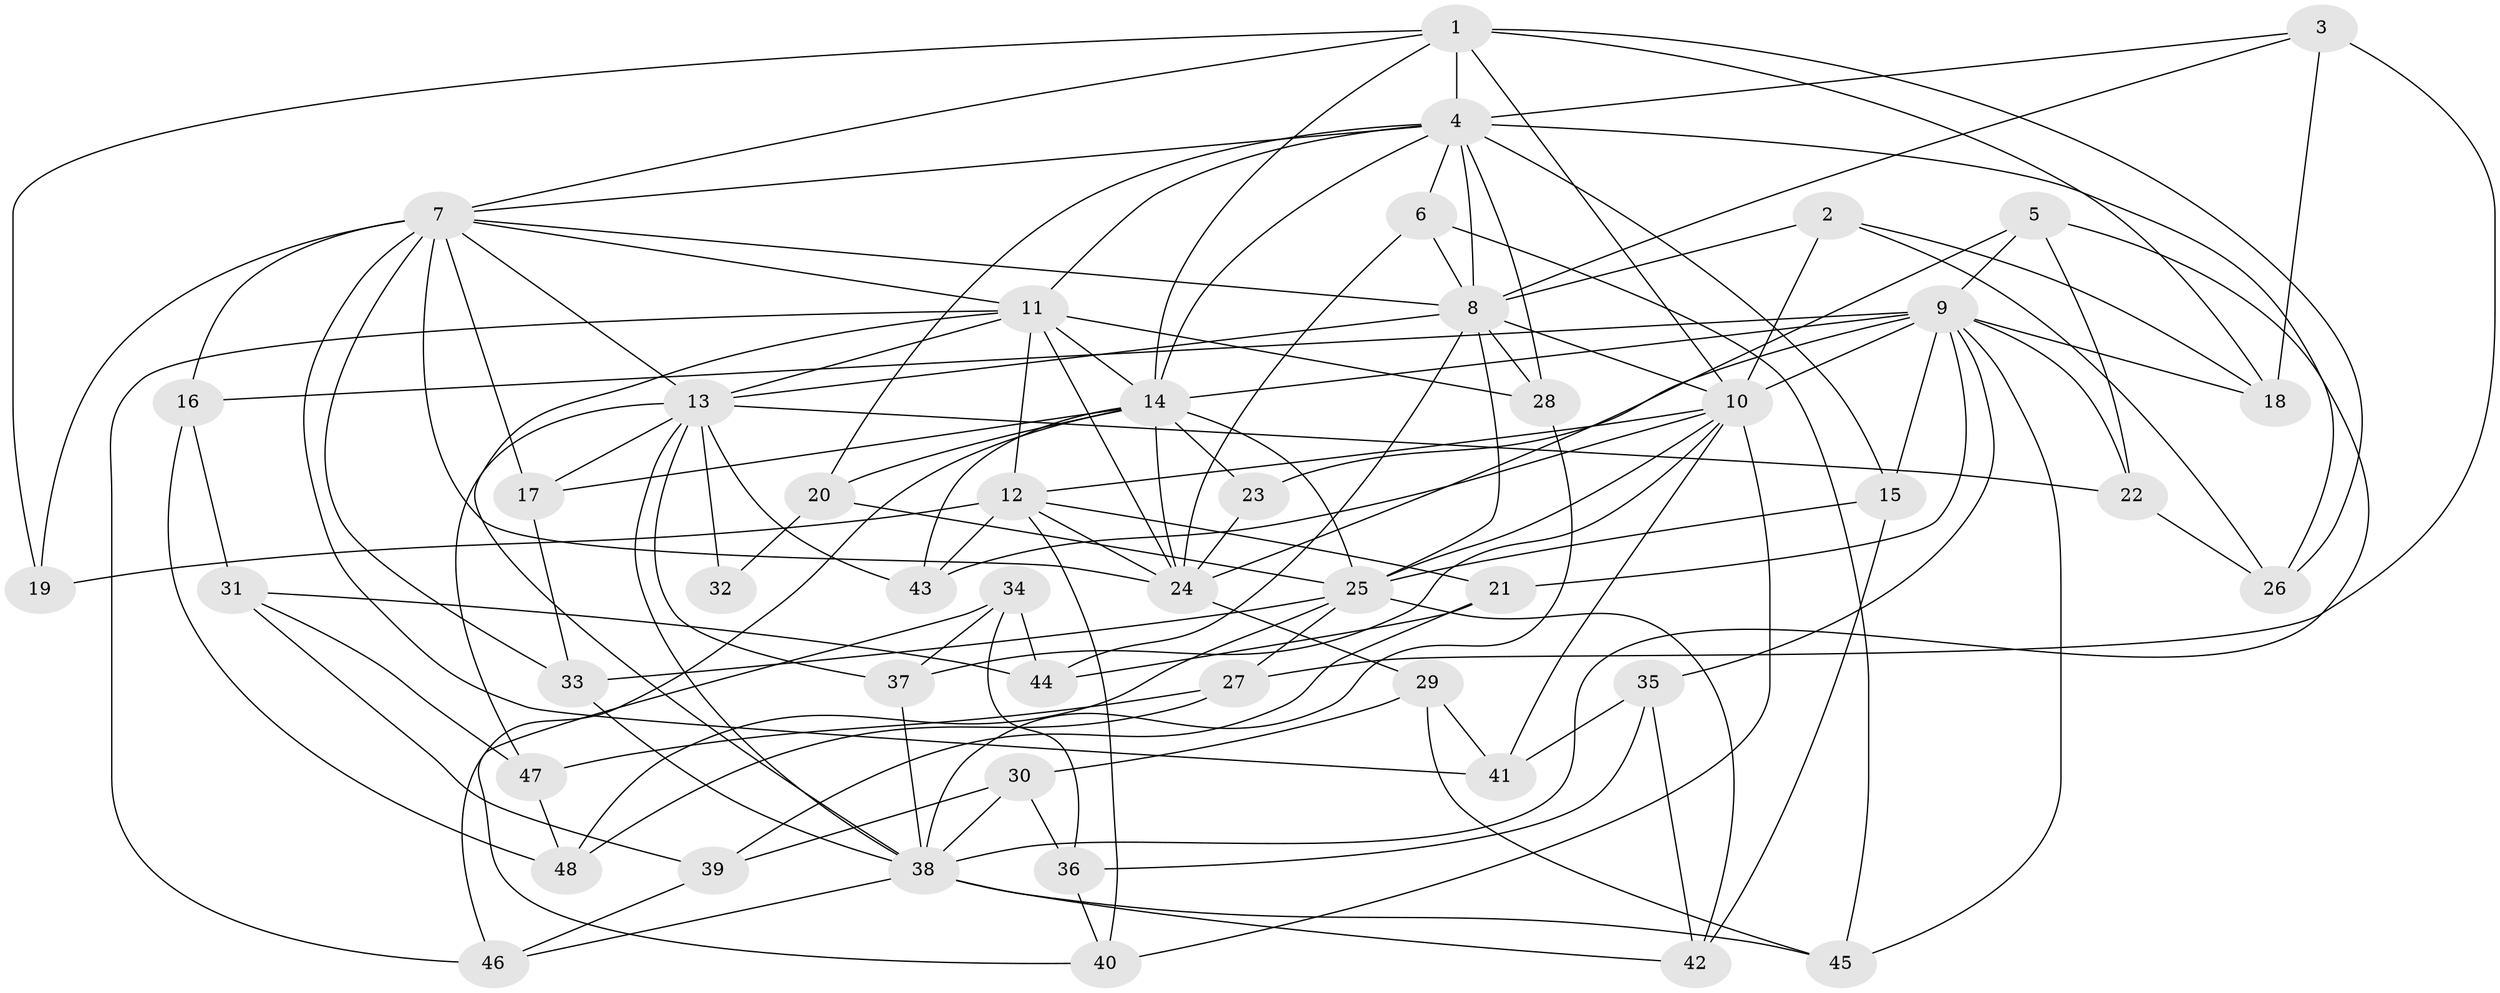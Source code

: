 // original degree distribution, {4: 1.0}
// Generated by graph-tools (version 1.1) at 2025/37/03/09/25 02:37:57]
// undirected, 48 vertices, 130 edges
graph export_dot {
graph [start="1"]
  node [color=gray90,style=filled];
  1;
  2;
  3;
  4;
  5;
  6;
  7;
  8;
  9;
  10;
  11;
  12;
  13;
  14;
  15;
  16;
  17;
  18;
  19;
  20;
  21;
  22;
  23;
  24;
  25;
  26;
  27;
  28;
  29;
  30;
  31;
  32;
  33;
  34;
  35;
  36;
  37;
  38;
  39;
  40;
  41;
  42;
  43;
  44;
  45;
  46;
  47;
  48;
  1 -- 4 [weight=2.0];
  1 -- 7 [weight=1.0];
  1 -- 10 [weight=1.0];
  1 -- 14 [weight=1.0];
  1 -- 18 [weight=1.0];
  1 -- 19 [weight=1.0];
  1 -- 26 [weight=1.0];
  2 -- 8 [weight=1.0];
  2 -- 10 [weight=1.0];
  2 -- 18 [weight=1.0];
  2 -- 26 [weight=1.0];
  3 -- 4 [weight=1.0];
  3 -- 8 [weight=1.0];
  3 -- 18 [weight=1.0];
  3 -- 27 [weight=1.0];
  4 -- 6 [weight=1.0];
  4 -- 7 [weight=1.0];
  4 -- 8 [weight=1.0];
  4 -- 11 [weight=1.0];
  4 -- 14 [weight=1.0];
  4 -- 15 [weight=1.0];
  4 -- 20 [weight=1.0];
  4 -- 26 [weight=1.0];
  4 -- 28 [weight=1.0];
  5 -- 9 [weight=1.0];
  5 -- 22 [weight=1.0];
  5 -- 24 [weight=1.0];
  5 -- 38 [weight=1.0];
  6 -- 8 [weight=2.0];
  6 -- 24 [weight=2.0];
  6 -- 45 [weight=1.0];
  7 -- 8 [weight=1.0];
  7 -- 11 [weight=1.0];
  7 -- 13 [weight=1.0];
  7 -- 16 [weight=1.0];
  7 -- 17 [weight=1.0];
  7 -- 19 [weight=2.0];
  7 -- 24 [weight=1.0];
  7 -- 33 [weight=1.0];
  7 -- 41 [weight=1.0];
  8 -- 10 [weight=1.0];
  8 -- 13 [weight=1.0];
  8 -- 25 [weight=2.0];
  8 -- 28 [weight=1.0];
  8 -- 44 [weight=1.0];
  9 -- 10 [weight=1.0];
  9 -- 14 [weight=1.0];
  9 -- 15 [weight=1.0];
  9 -- 16 [weight=1.0];
  9 -- 18 [weight=1.0];
  9 -- 21 [weight=1.0];
  9 -- 22 [weight=1.0];
  9 -- 23 [weight=2.0];
  9 -- 35 [weight=1.0];
  9 -- 45 [weight=1.0];
  10 -- 12 [weight=1.0];
  10 -- 25 [weight=1.0];
  10 -- 37 [weight=1.0];
  10 -- 40 [weight=1.0];
  10 -- 41 [weight=1.0];
  10 -- 43 [weight=1.0];
  11 -- 12 [weight=2.0];
  11 -- 13 [weight=1.0];
  11 -- 14 [weight=1.0];
  11 -- 24 [weight=3.0];
  11 -- 28 [weight=1.0];
  11 -- 38 [weight=1.0];
  11 -- 46 [weight=1.0];
  12 -- 19 [weight=1.0];
  12 -- 21 [weight=1.0];
  12 -- 24 [weight=1.0];
  12 -- 40 [weight=1.0];
  12 -- 43 [weight=1.0];
  13 -- 17 [weight=1.0];
  13 -- 22 [weight=1.0];
  13 -- 32 [weight=3.0];
  13 -- 37 [weight=1.0];
  13 -- 38 [weight=1.0];
  13 -- 43 [weight=1.0];
  13 -- 47 [weight=1.0];
  14 -- 17 [weight=1.0];
  14 -- 20 [weight=1.0];
  14 -- 23 [weight=1.0];
  14 -- 24 [weight=2.0];
  14 -- 25 [weight=1.0];
  14 -- 40 [weight=1.0];
  14 -- 43 [weight=1.0];
  15 -- 25 [weight=1.0];
  15 -- 42 [weight=1.0];
  16 -- 31 [weight=1.0];
  16 -- 48 [weight=1.0];
  17 -- 33 [weight=1.0];
  20 -- 25 [weight=1.0];
  20 -- 32 [weight=1.0];
  21 -- 39 [weight=1.0];
  21 -- 44 [weight=1.0];
  22 -- 26 [weight=1.0];
  23 -- 24 [weight=1.0];
  24 -- 29 [weight=1.0];
  25 -- 27 [weight=1.0];
  25 -- 33 [weight=1.0];
  25 -- 42 [weight=1.0];
  25 -- 48 [weight=1.0];
  27 -- 47 [weight=1.0];
  27 -- 48 [weight=1.0];
  28 -- 38 [weight=1.0];
  29 -- 30 [weight=1.0];
  29 -- 41 [weight=1.0];
  29 -- 45 [weight=1.0];
  30 -- 36 [weight=1.0];
  30 -- 38 [weight=1.0];
  30 -- 39 [weight=1.0];
  31 -- 39 [weight=1.0];
  31 -- 44 [weight=1.0];
  31 -- 47 [weight=1.0];
  33 -- 38 [weight=1.0];
  34 -- 36 [weight=1.0];
  34 -- 37 [weight=1.0];
  34 -- 44 [weight=1.0];
  34 -- 46 [weight=1.0];
  35 -- 36 [weight=1.0];
  35 -- 41 [weight=1.0];
  35 -- 42 [weight=1.0];
  36 -- 40 [weight=1.0];
  37 -- 38 [weight=1.0];
  38 -- 42 [weight=1.0];
  38 -- 45 [weight=1.0];
  38 -- 46 [weight=1.0];
  39 -- 46 [weight=1.0];
  47 -- 48 [weight=1.0];
}
